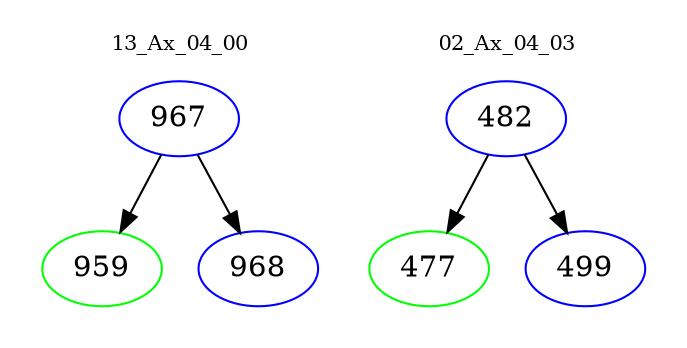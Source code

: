 digraph{
subgraph cluster_0 {
color = white
label = "13_Ax_04_00";
fontsize=10;
T0_967 [label="967", color="blue"]
T0_967 -> T0_959 [color="black"]
T0_959 [label="959", color="green"]
T0_967 -> T0_968 [color="black"]
T0_968 [label="968", color="blue"]
}
subgraph cluster_1 {
color = white
label = "02_Ax_04_03";
fontsize=10;
T1_482 [label="482", color="blue"]
T1_482 -> T1_477 [color="black"]
T1_477 [label="477", color="green"]
T1_482 -> T1_499 [color="black"]
T1_499 [label="499", color="blue"]
}
}

